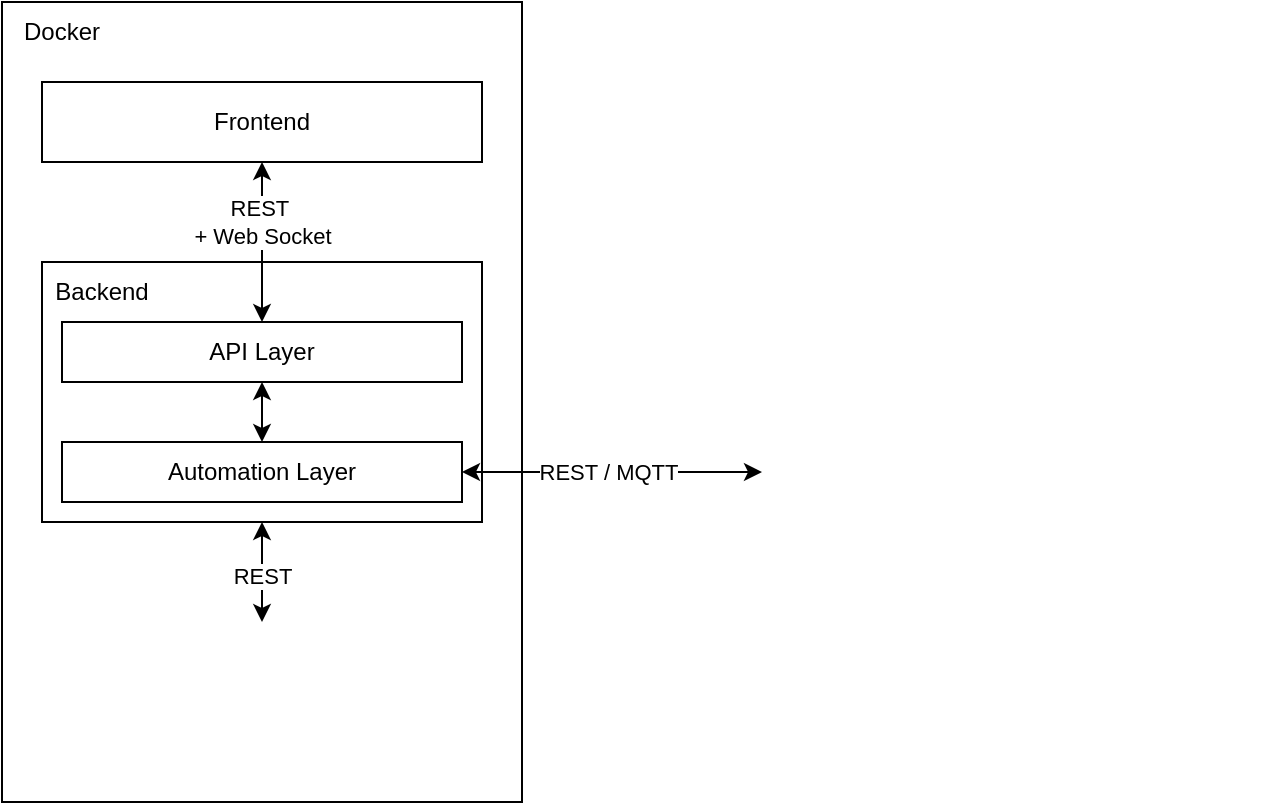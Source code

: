 <mxfile version="23.0.2" type="device">
  <diagram id="-YmJth8HqYmGPbP4_Ume" name="Page-1">
    <mxGraphModel dx="1114" dy="862" grid="1" gridSize="10" guides="1" tooltips="1" connect="1" arrows="1" fold="1" page="1" pageScale="1" pageWidth="827" pageHeight="1169" math="0" shadow="0">
      <root>
        <mxCell id="0" />
        <mxCell id="1" parent="0" />
        <mxCell id="3" value="" style="rounded=0;whiteSpace=wrap;html=1;fillColor=none;" parent="1" vertex="1">
          <mxGeometry x="190" y="50" width="260" height="400" as="geometry" />
        </mxCell>
        <mxCell id="4" value="Frontend" style="rounded=0;whiteSpace=wrap;html=1;" parent="1" vertex="1">
          <mxGeometry x="210" y="90" width="220" height="40" as="geometry" />
        </mxCell>
        <mxCell id="5" value="Docker" style="text;html=1;strokeColor=none;fillColor=none;align=center;verticalAlign=middle;whiteSpace=wrap;rounded=0;" parent="1" vertex="1">
          <mxGeometry x="190" y="50" width="60" height="30" as="geometry" />
        </mxCell>
        <mxCell id="14" style="edgeStyle=none;html=1;startArrow=classic;startFill=1;" parent="1" source="8" target="10" edge="1">
          <mxGeometry relative="1" as="geometry" />
        </mxCell>
        <mxCell id="15" value="REST" style="edgeLabel;html=1;align=center;verticalAlign=middle;resizable=0;points=[];" parent="14" vertex="1" connectable="0">
          <mxGeometry x="0.067" relative="1" as="geometry">
            <mxPoint as="offset" />
          </mxGeometry>
        </mxCell>
        <mxCell id="10" value="" style="shape=image;verticalLabelPosition=bottom;labelBackgroundColor=default;verticalAlign=top;aspect=fixed;imageAspect=0;image=https://www.opc-router.de/wp-content/uploads/2021/03/mongodb_thumbnail.png;" parent="1" vertex="1">
          <mxGeometry x="290.26" y="360" width="59.48" height="80" as="geometry" />
        </mxCell>
        <mxCell id="11" value="" style="shape=image;verticalLabelPosition=bottom;labelBackgroundColor=default;verticalAlign=top;aspect=fixed;imageAspect=0;image=https://genesis.farm.bot/v1.5/FarmBot-Genesis-V1.5/intro/_images/farmbot_genesis_xl_v1.5.png;" parent="1" vertex="1">
          <mxGeometry x="570" y="195" width="254.34" height="180" as="geometry" />
        </mxCell>
        <mxCell id="22" value="" style="group" parent="1" vertex="1" connectable="0">
          <mxGeometry x="210" y="180" width="220" height="130" as="geometry" />
        </mxCell>
        <mxCell id="8" value="" style="rounded=0;whiteSpace=wrap;html=1;" parent="22" vertex="1">
          <mxGeometry width="220" height="130" as="geometry" />
        </mxCell>
        <mxCell id="18" value="Backend" style="text;html=1;strokeColor=none;fillColor=none;align=center;verticalAlign=middle;whiteSpace=wrap;rounded=0;" parent="22" vertex="1">
          <mxGeometry width="60" height="30" as="geometry" />
        </mxCell>
        <mxCell id="19" value="API Layer" style="rounded=0;whiteSpace=wrap;html=1;fillColor=none;" parent="22" vertex="1">
          <mxGeometry x="10" y="30" width="200" height="30" as="geometry" />
        </mxCell>
        <mxCell id="20" value="Automation Layer" style="rounded=0;whiteSpace=wrap;html=1;fillColor=none;" parent="22" vertex="1">
          <mxGeometry x="10" y="90" width="200" height="30" as="geometry" />
        </mxCell>
        <mxCell id="21" style="edgeStyle=none;html=1;exitX=0.5;exitY=1;exitDx=0;exitDy=0;entryX=0.5;entryY=0;entryDx=0;entryDy=0;startArrow=classic;startFill=1;" parent="22" source="19" target="20" edge="1">
          <mxGeometry relative="1" as="geometry" />
        </mxCell>
        <mxCell id="24" value="" style="shape=image;verticalLabelPosition=bottom;labelBackgroundColor=default;verticalAlign=top;aspect=fixed;imageAspect=0;image=https://upload.wikimedia.org/wikipedia/commons/thumb/d/d9/Node.js_logo.svg/2560px-Node.js_logo.svg.png;" parent="22" vertex="1">
          <mxGeometry x="154" y="-20" width="60" height="36.69" as="geometry" />
        </mxCell>
        <mxCell id="25" value="" style="shape=image;verticalLabelPosition=bottom;labelBackgroundColor=default;verticalAlign=top;aspect=fixed;imageAspect=0;image=https://assets.stickpng.com/images/62a74f85223343fbc2207d05.png;" parent="1" vertex="1">
          <mxGeometry x="388" y="70" width="42" height="42" as="geometry" />
        </mxCell>
        <mxCell id="26" style="edgeStyle=none;html=1;exitX=0.5;exitY=0;exitDx=0;exitDy=0;startArrow=classic;startFill=1;" parent="1" source="19" target="4" edge="1">
          <mxGeometry relative="1" as="geometry" />
        </mxCell>
        <mxCell id="27" value="REST&amp;nbsp;&lt;br&gt;+ Web Socket" style="edgeLabel;html=1;align=center;verticalAlign=middle;resizable=0;points=[];" parent="26" vertex="1" connectable="0">
          <mxGeometry x="0.268" relative="1" as="geometry">
            <mxPoint as="offset" />
          </mxGeometry>
        </mxCell>
        <mxCell id="28" style="edgeStyle=none;html=1;entryX=0;entryY=0.5;entryDx=0;entryDy=0;startArrow=classic;startFill=1;" parent="1" source="20" target="11" edge="1">
          <mxGeometry relative="1" as="geometry" />
        </mxCell>
        <mxCell id="29" value="REST / MQTT" style="edgeLabel;html=1;align=center;verticalAlign=middle;resizable=0;points=[];" parent="28" vertex="1" connectable="0">
          <mxGeometry x="-0.035" y="-1" relative="1" as="geometry">
            <mxPoint y="-1" as="offset" />
          </mxGeometry>
        </mxCell>
      </root>
    </mxGraphModel>
  </diagram>
</mxfile>
